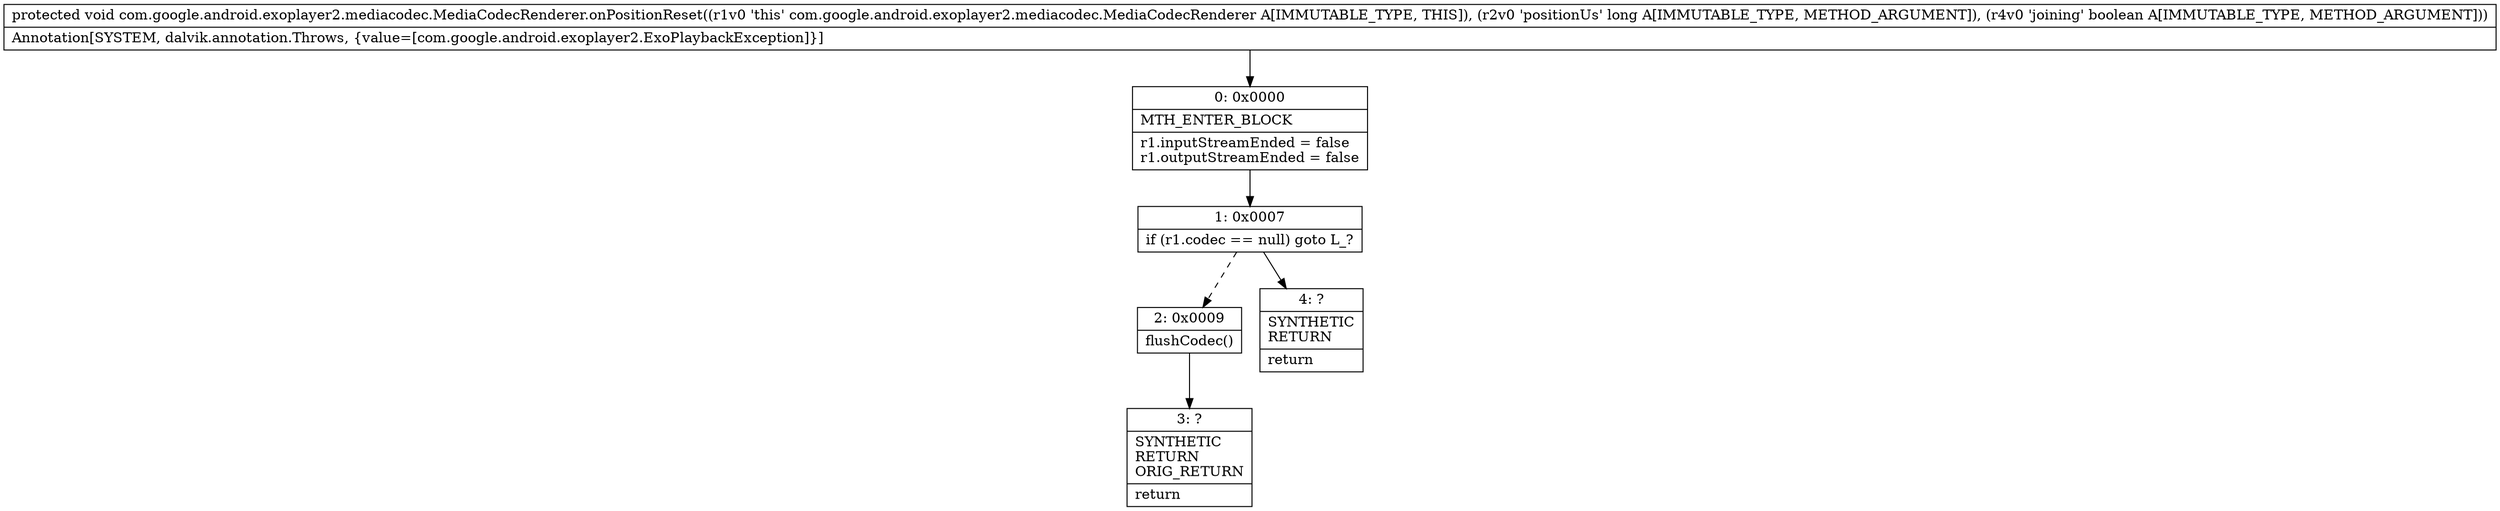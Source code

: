 digraph "CFG forcom.google.android.exoplayer2.mediacodec.MediaCodecRenderer.onPositionReset(JZ)V" {
Node_0 [shape=record,label="{0\:\ 0x0000|MTH_ENTER_BLOCK\l|r1.inputStreamEnded = false\lr1.outputStreamEnded = false\l}"];
Node_1 [shape=record,label="{1\:\ 0x0007|if (r1.codec == null) goto L_?\l}"];
Node_2 [shape=record,label="{2\:\ 0x0009|flushCodec()\l}"];
Node_3 [shape=record,label="{3\:\ ?|SYNTHETIC\lRETURN\lORIG_RETURN\l|return\l}"];
Node_4 [shape=record,label="{4\:\ ?|SYNTHETIC\lRETURN\l|return\l}"];
MethodNode[shape=record,label="{protected void com.google.android.exoplayer2.mediacodec.MediaCodecRenderer.onPositionReset((r1v0 'this' com.google.android.exoplayer2.mediacodec.MediaCodecRenderer A[IMMUTABLE_TYPE, THIS]), (r2v0 'positionUs' long A[IMMUTABLE_TYPE, METHOD_ARGUMENT]), (r4v0 'joining' boolean A[IMMUTABLE_TYPE, METHOD_ARGUMENT]))  | Annotation[SYSTEM, dalvik.annotation.Throws, \{value=[com.google.android.exoplayer2.ExoPlaybackException]\}]\l}"];
MethodNode -> Node_0;
Node_0 -> Node_1;
Node_1 -> Node_2[style=dashed];
Node_1 -> Node_4;
Node_2 -> Node_3;
}

